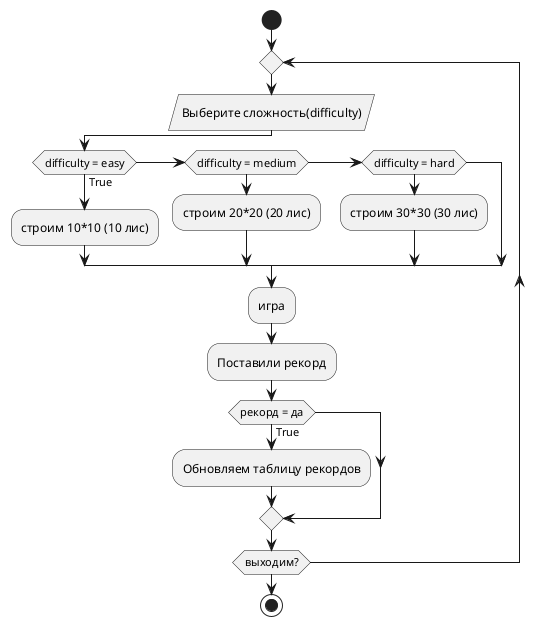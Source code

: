 @startuml

start

repeat
: Выберите сложность(difficulty) /

if (difficulty = easy) then (True)
    :строим 10*10 (10 лис);
elseif (difficulty = medium)
    :строим 20*20 (20 лис);
elseif (difficulty = hard)
    :строим 30*30 (30 лис);
endif


:игра;

:Поставили рекорд;
if (рекорд = да) then (True)
    :Обновляем таблицу рекордов;
endif
repeat while (выходим?)

stop
@enduml